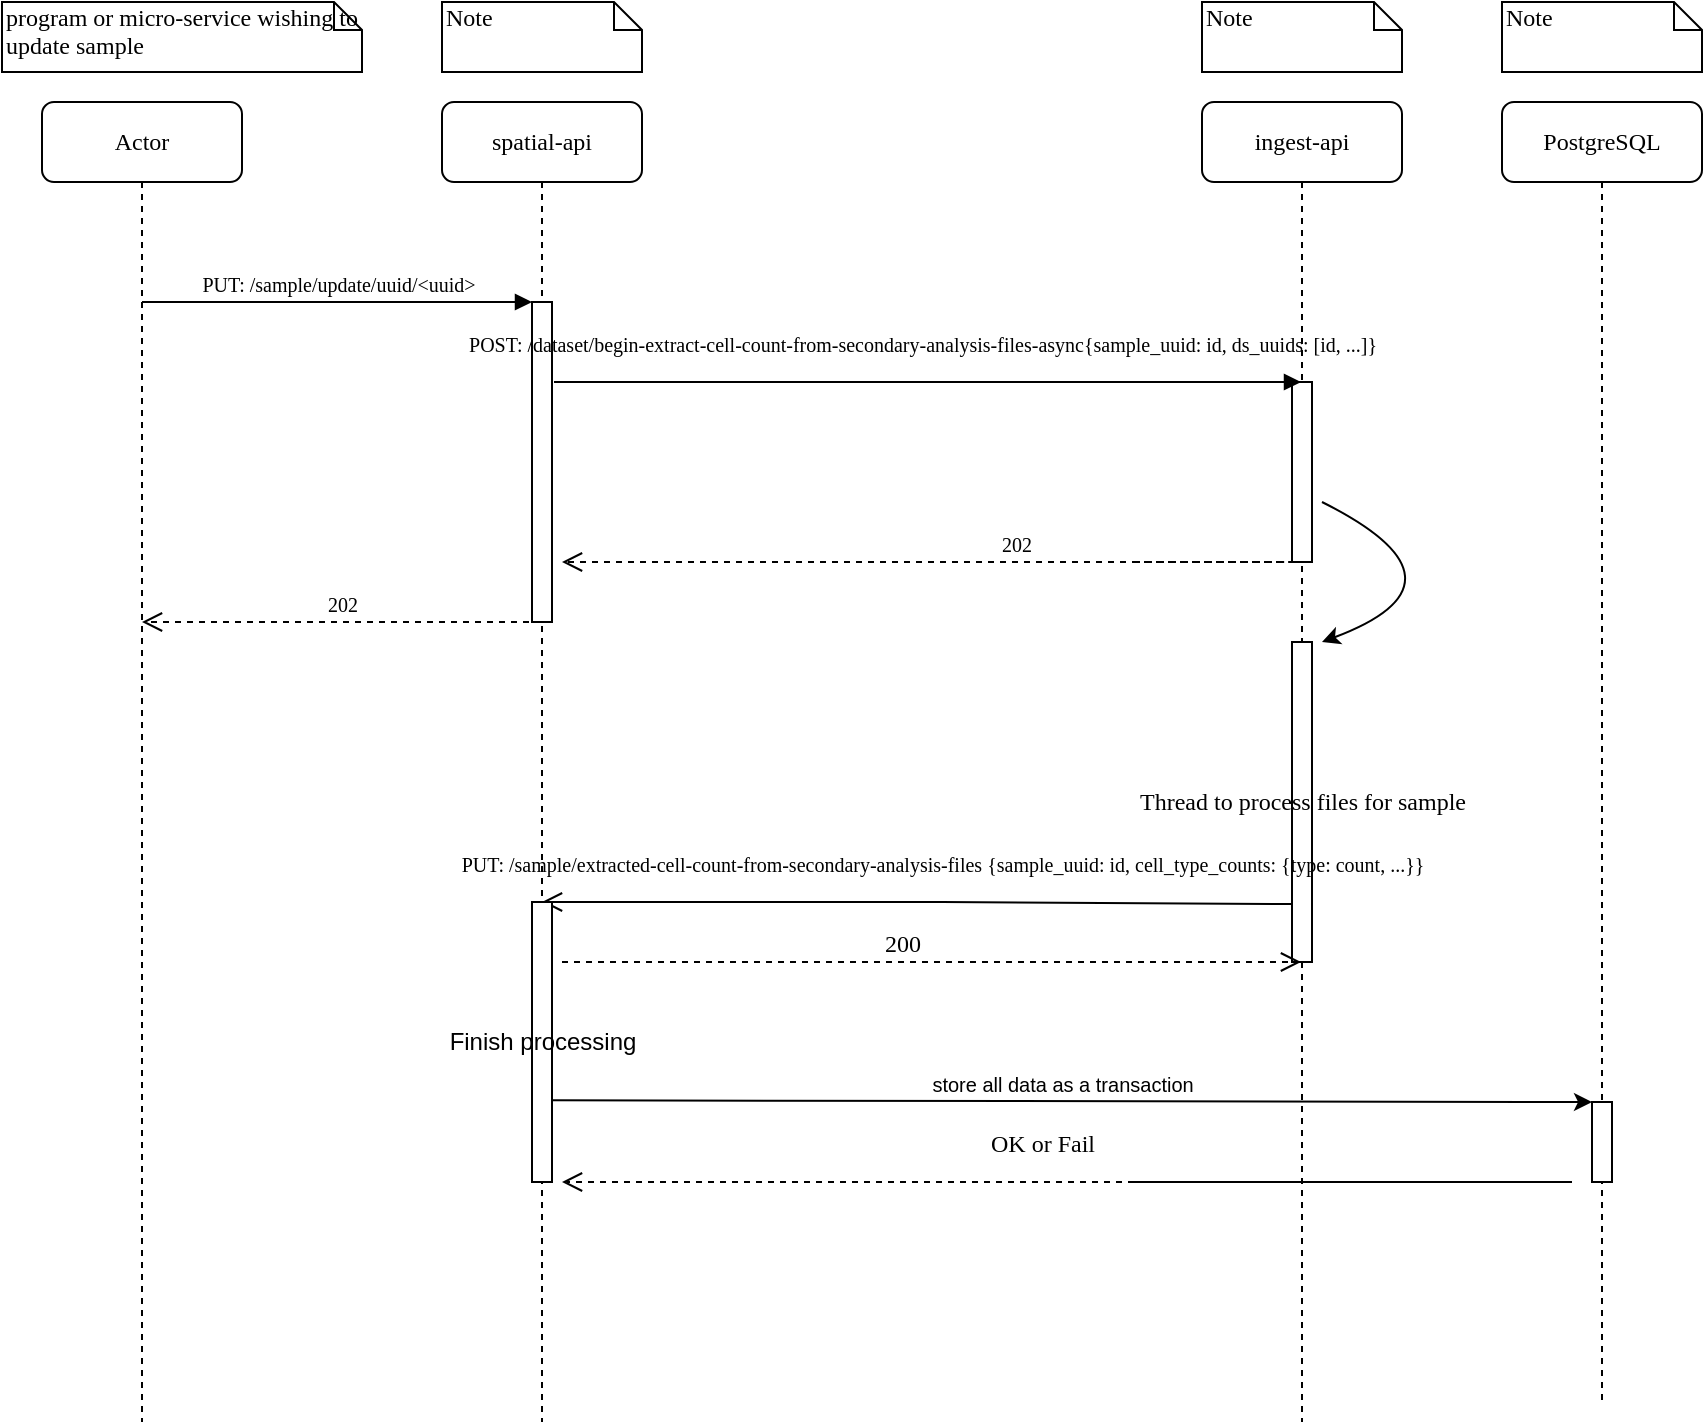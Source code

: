 <mxfile version="20.2.2" type="device"><diagram name="Page-1" id="13e1069c-82ec-6db2-03f1-153e76fe0fe0"><mxGraphModel dx="1225" dy="526" grid="1" gridSize="10" guides="1" tooltips="1" connect="1" arrows="1" fold="1" page="1" pageScale="1" pageWidth="1100" pageHeight="850" background="none" math="0" shadow="0"><root><mxCell id="0"/><mxCell id="1" parent="0"/><mxCell id="7baba1c4bc27f4b0-2" value="spatial-api" style="shape=umlLifeline;perimeter=lifelinePerimeter;whiteSpace=wrap;html=1;container=1;collapsible=0;recursiveResize=0;outlineConnect=0;rounded=1;shadow=0;comic=0;labelBackgroundColor=none;strokeWidth=1;fontFamily=Verdana;fontSize=12;align=center;" parent="1" vertex="1"><mxGeometry x="240" y="80" width="100" height="660" as="geometry"/></mxCell><mxCell id="LqjckRnnDAAl35XwfP3T-29" value="" style="html=1;points=[];perimeter=orthogonalPerimeter;fontSize=10;" vertex="1" parent="7baba1c4bc27f4b0-2"><mxGeometry x="45" y="100" width="10" height="160" as="geometry"/></mxCell><mxCell id="LqjckRnnDAAl35XwfP3T-34" value="" style="endArrow=none;html=1;rounded=0;fontSize=12;" edge="1" parent="7baba1c4bc27f4b0-2" source="7baba1c4bc27f4b0-2"><mxGeometry x="-0.064" y="10" width="50" height="50" relative="1" as="geometry"><mxPoint x="49.5" y="560" as="sourcePoint"/><mxPoint x="50" y="540" as="targetPoint"/><Array as="points"/><mxPoint as="offset"/></mxGeometry></mxCell><mxCell id="7baba1c4bc27f4b0-4" value="ingest-api" style="shape=umlLifeline;perimeter=lifelinePerimeter;whiteSpace=wrap;html=1;container=1;collapsible=0;recursiveResize=0;outlineConnect=0;rounded=1;shadow=0;comic=0;labelBackgroundColor=none;strokeWidth=1;fontFamily=Verdana;fontSize=12;align=center;" parent="1" vertex="1"><mxGeometry x="620" y="80" width="100" height="660" as="geometry"/></mxCell><mxCell id="LqjckRnnDAAl35XwfP3T-31" value="" style="html=1;points=[];perimeter=orthogonalPerimeter;fontSize=10;" vertex="1" parent="7baba1c4bc27f4b0-4"><mxGeometry x="45" y="140" width="10" height="90" as="geometry"/></mxCell><mxCell id="7baba1c4bc27f4b0-19" value="Thread to process files for sample" style="html=1;points=[];perimeter=orthogonalPerimeter;rounded=0;shadow=0;comic=0;labelBackgroundColor=none;strokeWidth=1;fontFamily=Verdana;fontSize=12;align=center;" parent="7baba1c4bc27f4b0-4" vertex="1"><mxGeometry x="45" y="270" width="10" height="160" as="geometry"/></mxCell><mxCell id="7baba1c4bc27f4b0-6" value="Actor" style="shape=umlLifeline;perimeter=lifelinePerimeter;whiteSpace=wrap;html=1;container=1;collapsible=0;recursiveResize=0;outlineConnect=0;rounded=1;shadow=0;comic=0;labelBackgroundColor=none;strokeWidth=1;fontFamily=Verdana;fontSize=12;align=center;" parent="1" vertex="1"><mxGeometry x="40" y="80" width="100" height="660" as="geometry"/></mxCell><mxCell id="7baba1c4bc27f4b0-7" value="PostgreSQL" style="shape=umlLifeline;perimeter=lifelinePerimeter;whiteSpace=wrap;html=1;container=1;collapsible=0;recursiveResize=0;outlineConnect=0;rounded=1;shadow=0;comic=0;labelBackgroundColor=none;strokeWidth=1;fontFamily=Verdana;fontSize=12;align=center;" parent="1" vertex="1"><mxGeometry x="770" y="80" width="100" height="650" as="geometry"/></mxCell><mxCell id="7baba1c4bc27f4b0-25" value="" style="html=1;points=[];perimeter=orthogonalPerimeter;rounded=0;shadow=0;comic=0;labelBackgroundColor=none;strokeColor=#000000;strokeWidth=1;fillColor=#FFFFFF;fontFamily=Verdana;fontSize=12;fontColor=#000000;align=center;" parent="7baba1c4bc27f4b0-7" vertex="1"><mxGeometry x="45" y="500" width="10" height="40" as="geometry"/></mxCell><mxCell id="7baba1c4bc27f4b0-27" value="&lt;div&gt;&lt;font style=&quot;font-size: 10px;&quot;&gt;PUT: /sample/extracted-cell-count-from-secondary-analysis-files {sample_uuid: id, cell_type_counts: {type: count, ...}}&lt;/font&gt;&lt;/div&gt;" style="html=1;verticalAlign=bottom;endArrow=open;endSize=8;labelBackgroundColor=none;fontFamily=Verdana;fontSize=12;exitX=0;exitY=0.819;exitDx=0;exitDy=0;exitPerimeter=0;startArrow=none;" parent="1" source="7baba1c4bc27f4b0-19" target="7baba1c4bc27f4b0-2" edge="1"><mxGeometry x="-0.068" y="-10" relative="1" as="geometry"><mxPoint x="296" y="504" as="targetPoint"/><mxPoint x="730" y="489" as="sourcePoint"/><Array as="points"><mxPoint x="480" y="480"/></Array><mxPoint as="offset"/></mxGeometry></mxCell><mxCell id="7baba1c4bc27f4b0-30" value="&lt;font style=&quot;font-size: 10px;&quot;&gt;202&lt;br&gt;&lt;/font&gt;" style="html=1;verticalAlign=bottom;endArrow=open;dashed=1;endSize=8;labelBackgroundColor=none;fontFamily=Verdana;fontSize=12;edgeStyle=elbowEdgeStyle;elbow=horizontal;" parent="1" source="7baba1c4bc27f4b0-2" target="7baba1c4bc27f4b0-6" edge="1"><mxGeometry relative="1" as="geometry"><mxPoint x="120" y="319" as="targetPoint"/><Array as="points"><mxPoint x="150" y="340"/><mxPoint x="260" y="340"/><mxPoint x="130" y="350"/><mxPoint x="260" y="350"/><mxPoint x="286" y="350"/></Array><mxPoint x="286" y="350" as="sourcePoint"/></mxGeometry></mxCell><mxCell id="7baba1c4bc27f4b0-11" value="&lt;font style=&quot;font-size: 10px;&quot;&gt;PUT: /sample/update/uuid/&amp;lt;uuid&amp;gt; &lt;/font&gt;" style="html=1;verticalAlign=bottom;endArrow=block;entryX=0;entryY=0;labelBackgroundColor=none;fontFamily=Verdana;fontSize=12;edgeStyle=elbowEdgeStyle;elbow=vertical;" parent="1" source="7baba1c4bc27f4b0-6" edge="1"><mxGeometry relative="1" as="geometry"><mxPoint x="120" y="180" as="sourcePoint"/><mxPoint x="285" y="180.0" as="targetPoint"/></mxGeometry></mxCell><mxCell id="7baba1c4bc27f4b0-41" value="Note" style="shape=note;whiteSpace=wrap;html=1;size=14;verticalAlign=top;align=left;spacingTop=-6;rounded=0;shadow=0;comic=0;labelBackgroundColor=none;strokeWidth=1;fontFamily=Verdana;fontSize=12" parent="1" vertex="1"><mxGeometry x="240" y="30" width="100" height="35" as="geometry"/></mxCell><mxCell id="7baba1c4bc27f4b0-43" value="Note" style="shape=note;whiteSpace=wrap;html=1;size=14;verticalAlign=top;align=left;spacingTop=-6;rounded=0;shadow=0;comic=0;labelBackgroundColor=none;strokeWidth=1;fontFamily=Verdana;fontSize=12" parent="1" vertex="1"><mxGeometry x="620" y="30" width="100" height="35" as="geometry"/></mxCell><mxCell id="7baba1c4bc27f4b0-45" value="program or micro-service wishing to update sample" style="shape=note;whiteSpace=wrap;html=1;size=14;verticalAlign=top;align=left;spacingTop=-6;rounded=0;shadow=0;comic=0;labelBackgroundColor=none;strokeWidth=1;fontFamily=Verdana;fontSize=12" parent="1" vertex="1"><mxGeometry x="20" y="30" width="180" height="35" as="geometry"/></mxCell><mxCell id="7baba1c4bc27f4b0-46" value="Note" style="shape=note;whiteSpace=wrap;html=1;size=14;verticalAlign=top;align=left;spacingTop=-6;rounded=0;shadow=0;comic=0;labelBackgroundColor=none;strokeWidth=1;fontFamily=Verdana;fontSize=12" parent="1" vertex="1"><mxGeometry x="770" y="30" width="100" height="35" as="geometry"/></mxCell><mxCell id="LqjckRnnDAAl35XwfP3T-11" value="&lt;font style=&quot;font-size: 10px;&quot;&gt;202 &lt;br&gt;&lt;/font&gt;" style="html=1;verticalAlign=bottom;endArrow=open;dashed=1;endSize=8;labelBackgroundColor=none;fontFamily=Verdana;fontSize=12;edgeStyle=elbowEdgeStyle;elbow=vertical;" edge="1" parent="1"><mxGeometry relative="1" as="geometry"><mxPoint x="300" y="310" as="targetPoint"/><Array as="points"><mxPoint x="670" y="310"/></Array><mxPoint x="586" y="310" as="sourcePoint"/></mxGeometry></mxCell><mxCell id="LqjckRnnDAAl35XwfP3T-17" value="store all data as a transaction" style="endArrow=classic;html=1;rounded=0;fontSize=10;exitX=1;exitY=0.887;exitDx=0;exitDy=0;exitPerimeter=0;" edge="1" parent="1" target="7baba1c4bc27f4b0-25"><mxGeometry x="-0.019" y="9" width="50" height="50" relative="1" as="geometry"><mxPoint x="295" y="579.15" as="sourcePoint"/><mxPoint x="660" y="350" as="targetPoint"/><mxPoint as="offset"/></mxGeometry></mxCell><mxCell id="LqjckRnnDAAl35XwfP3T-39" value="" style="curved=1;endArrow=classic;html=1;rounded=0;fontSize=10;" edge="1" parent="1"><mxGeometry width="50" height="50" relative="1" as="geometry"><mxPoint x="680" y="280" as="sourcePoint"/><mxPoint x="680" y="350" as="targetPoint"/><Array as="points"><mxPoint x="760" y="320"/></Array></mxGeometry></mxCell><mxCell id="7baba1c4bc27f4b0-17" value="&lt;div&gt;&lt;font style=&quot;font-size: 10px;&quot;&gt;POST: /dataset/begin-extract-cell-count-from-secondary-analysis-files-async{sample_uuid: id, ds_uuids: [id, ...]}&lt;/font&gt;&lt;/div&gt;" style="html=1;verticalAlign=bottom;endArrow=block;labelBackgroundColor=none;fontFamily=Verdana;fontSize=12;edgeStyle=elbowEdgeStyle;elbow=vertical;" parent="1" target="7baba1c4bc27f4b0-4" edge="1"><mxGeometry x="-0.015" y="10" relative="1" as="geometry"><mxPoint x="296" y="220" as="sourcePoint"/><Array as="points"><mxPoint x="500" y="220"/><mxPoint x="370" y="200"/><mxPoint x="330" y="250"/><mxPoint x="340" y="230"/></Array><mxPoint x="585" y="250" as="targetPoint"/><mxPoint as="offset"/></mxGeometry></mxCell><mxCell id="LqjckRnnDAAl35XwfP3T-32" value="&lt;font style=&quot;font-size: 12px;&quot;&gt;Finish processing&lt;br&gt;&lt;/font&gt;" style="html=1;points=[];perimeter=orthogonalPerimeter;fontSize=10;" vertex="1" parent="1"><mxGeometry x="285" y="480" width="10" height="140" as="geometry"/></mxCell><mxCell id="LqjckRnnDAAl35XwfP3T-42" value="200" style="html=1;verticalAlign=bottom;endArrow=open;dashed=1;endSize=8;labelBackgroundColor=none;fontFamily=Verdana;fontSize=12;edgeStyle=elbowEdgeStyle;elbow=vertical;" edge="1" parent="1" target="7baba1c4bc27f4b0-4"><mxGeometry x="-0.08" relative="1" as="geometry"><mxPoint x="334" y="650" as="targetPoint"/><Array as="points"><mxPoint x="430" y="510"/></Array><mxPoint x="300" y="510" as="sourcePoint"/><mxPoint as="offset"/></mxGeometry></mxCell><mxCell id="LqjckRnnDAAl35XwfP3T-43" value="OK or Fail" style="html=1;verticalAlign=bottom;endArrow=open;dashed=1;endSize=8;labelBackgroundColor=none;fontFamily=Verdana;fontSize=12;edgeStyle=elbowEdgeStyle;elbow=vertical;" edge="1" parent="1"><mxGeometry x="0.346" y="-10" relative="1" as="geometry"><mxPoint x="300" y="620" as="targetPoint"/><Array as="points"><mxPoint x="810" y="620"/></Array><mxPoint x="586" y="620" as="sourcePoint"/><mxPoint as="offset"/></mxGeometry></mxCell></root></mxGraphModel></diagram></mxfile>